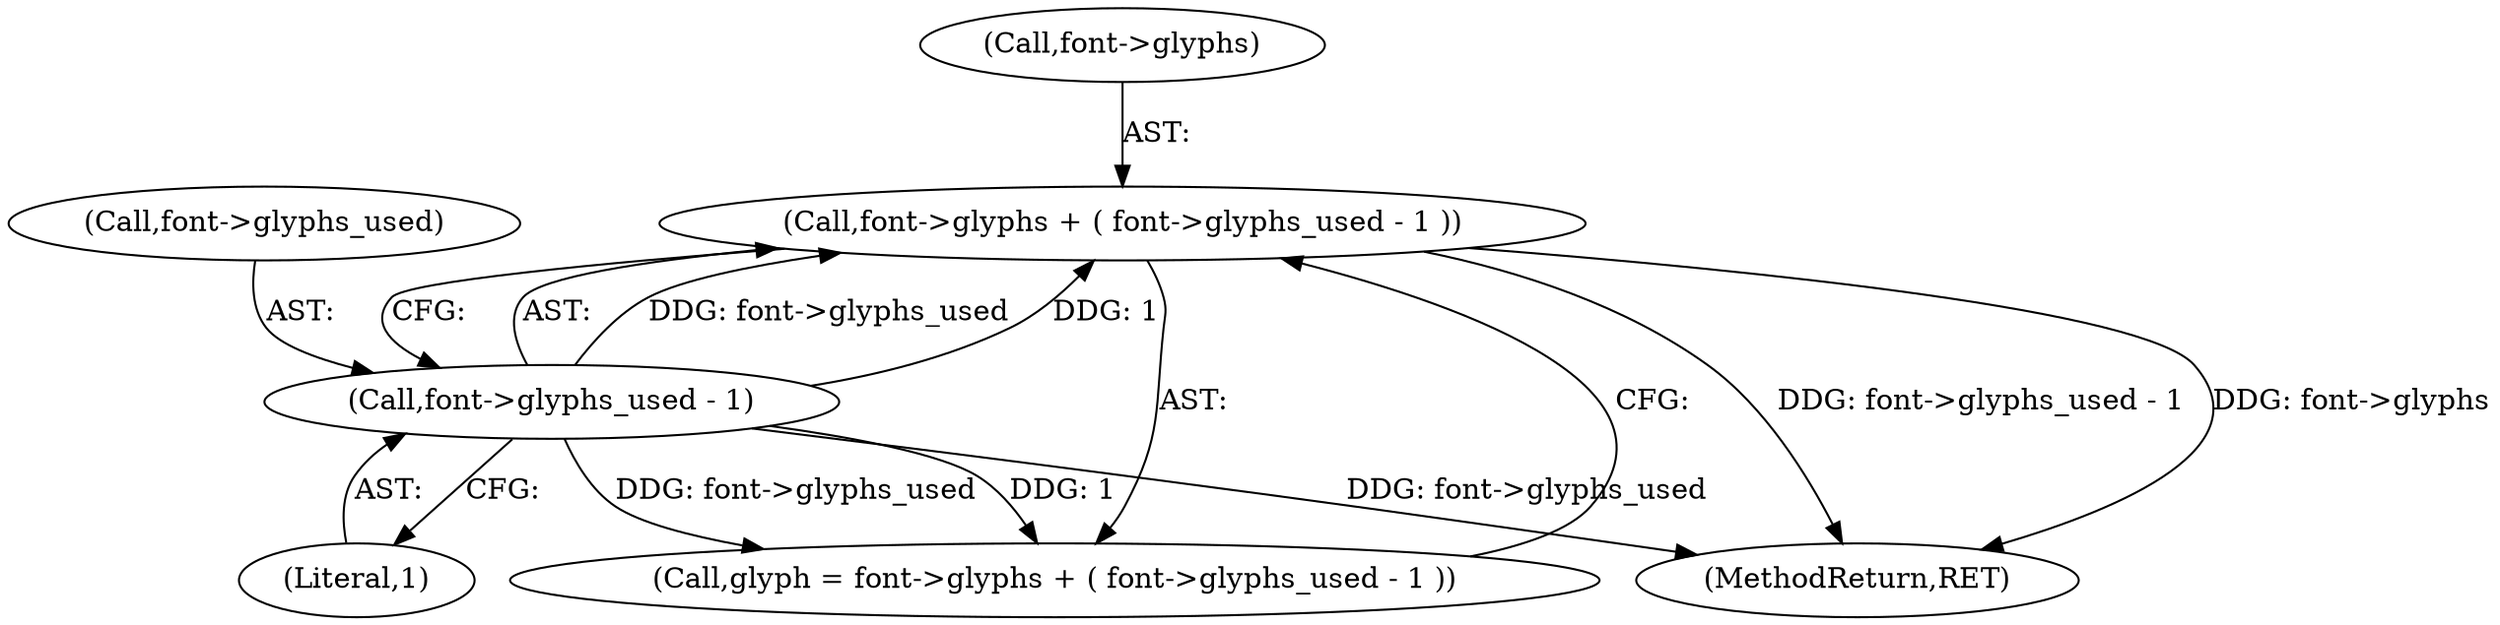 digraph "0_savannah_07bdb6e289c7954e2a533039dc93c1c136099d2d@pointer" {
"1000806" [label="(Call,font->glyphs + ( font->glyphs_used - 1 ))"];
"1000810" [label="(Call,font->glyphs_used - 1)"];
"1000804" [label="(Call,glyph = font->glyphs + ( font->glyphs_used - 1 ))"];
"1000806" [label="(Call,font->glyphs + ( font->glyphs_used - 1 ))"];
"1000814" [label="(Literal,1)"];
"1000807" [label="(Call,font->glyphs)"];
"1000811" [label="(Call,font->glyphs_used)"];
"1000810" [label="(Call,font->glyphs_used - 1)"];
"1001571" [label="(MethodReturn,RET)"];
"1000806" -> "1000804"  [label="AST: "];
"1000806" -> "1000810"  [label="CFG: "];
"1000807" -> "1000806"  [label="AST: "];
"1000810" -> "1000806"  [label="AST: "];
"1000804" -> "1000806"  [label="CFG: "];
"1000806" -> "1001571"  [label="DDG: font->glyphs_used - 1"];
"1000806" -> "1001571"  [label="DDG: font->glyphs"];
"1000810" -> "1000806"  [label="DDG: font->glyphs_used"];
"1000810" -> "1000806"  [label="DDG: 1"];
"1000810" -> "1000814"  [label="CFG: "];
"1000811" -> "1000810"  [label="AST: "];
"1000814" -> "1000810"  [label="AST: "];
"1000810" -> "1001571"  [label="DDG: font->glyphs_used"];
"1000810" -> "1000804"  [label="DDG: font->glyphs_used"];
"1000810" -> "1000804"  [label="DDG: 1"];
}
